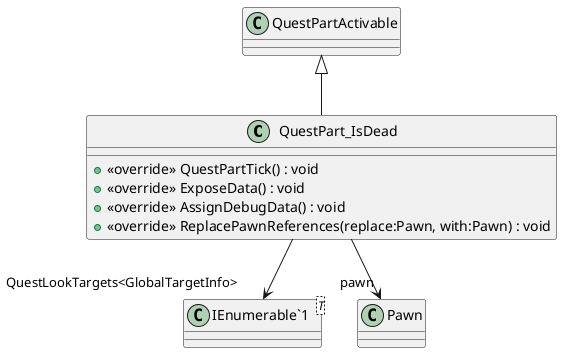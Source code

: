 @startuml
class QuestPart_IsDead {
    + <<override>> QuestPartTick() : void
    + <<override>> ExposeData() : void
    + <<override>> AssignDebugData() : void
    + <<override>> ReplacePawnReferences(replace:Pawn, with:Pawn) : void
}
class "IEnumerable`1"<T> {
}
QuestPartActivable <|-- QuestPart_IsDead
QuestPart_IsDead --> "pawn" Pawn
QuestPart_IsDead --> "QuestLookTargets<GlobalTargetInfo>" "IEnumerable`1"
@enduml
